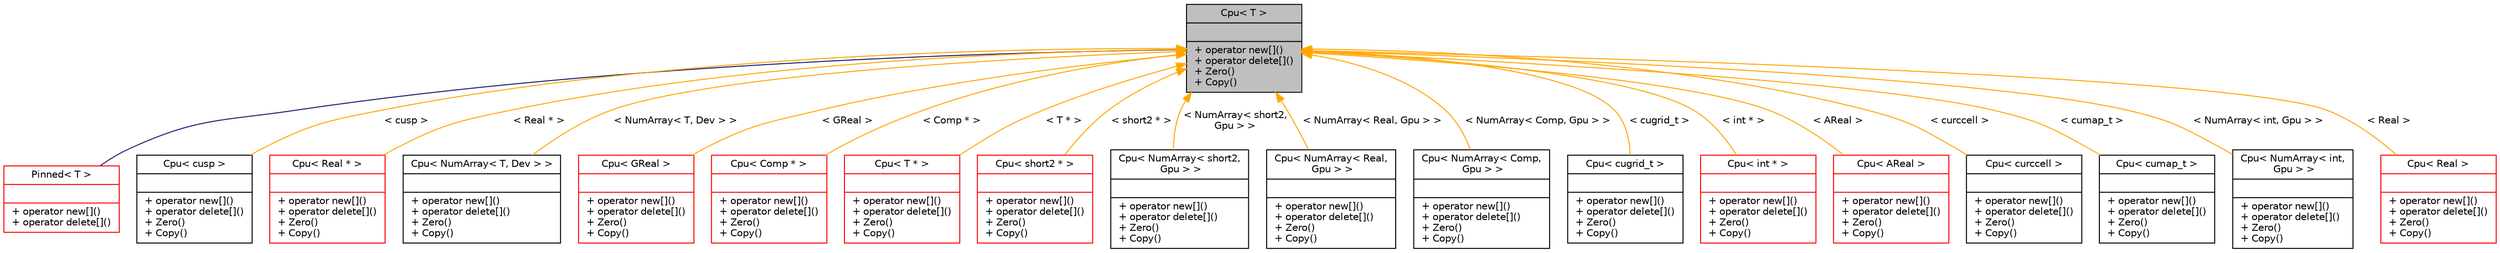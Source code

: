 digraph "Cpu&lt; T &gt;"
{
 // INTERACTIVE_SVG=YES
  bgcolor="transparent";
  edge [fontname="Helvetica",fontsize="10",labelfontname="Helvetica",labelfontsize="10"];
  node [fontname="Helvetica",fontsize="10",shape=record];
  Node0 [label="{Cpu\< T \>\n||+ operator new[]()\l+ operator delete[]()\l+ Zero()\l+ Copy()\l}",height=0.2,width=0.4,color="black", fillcolor="grey75", style="filled", fontcolor="black"];
  Node0 -> Node1 [dir="back",color="midnightblue",fontsize="10",style="solid",arrowtail="onormal",fontname="Helvetica"];
  Node1 [label="{Pinned\< T \>\n||+ operator new[]()\l+ operator delete[]()\l}",height=0.2,width=0.4,color="red",URL="$class_pinned.html"];
  Node0 -> Node10 [dir="back",color="orange",fontsize="10",style="solid",label=" \< cusp \>" ,fontname="Helvetica"];
  Node10 [label="{Cpu\< cusp \>\n||+ operator new[]()\l+ operator delete[]()\l+ Zero()\l+ Copy()\l}",height=0.2,width=0.4,color="black",URL="$class_cpu.html"];
  Node0 -> Node11 [dir="back",color="orange",fontsize="10",style="solid",label=" \< Real * \>" ,fontname="Helvetica"];
  Node11 [label="{Cpu\< Real * \>\n||+ operator new[]()\l+ operator delete[]()\l+ Zero()\l+ Copy()\l}",height=0.2,width=0.4,color="red",URL="$class_cpu.html"];
  Node0 -> Node12 [dir="back",color="orange",fontsize="10",style="solid",label=" \< NumArray\< T, Dev \> \>" ,fontname="Helvetica"];
  Node12 [label="{Cpu\< NumArray\< T, Dev \> \>\n||+ operator new[]()\l+ operator delete[]()\l+ Zero()\l+ Copy()\l}",height=0.2,width=0.4,color="black",URL="$class_cpu.html"];
  Node0 -> Node13 [dir="back",color="orange",fontsize="10",style="solid",label=" \< GReal \>" ,fontname="Helvetica"];
  Node13 [label="{Cpu\< GReal \>\n||+ operator new[]()\l+ operator delete[]()\l+ Zero()\l+ Copy()\l}",height=0.2,width=0.4,color="red",URL="$class_cpu.html"];
  Node0 -> Node14 [dir="back",color="orange",fontsize="10",style="solid",label=" \< Comp * \>" ,fontname="Helvetica"];
  Node14 [label="{Cpu\< Comp * \>\n||+ operator new[]()\l+ operator delete[]()\l+ Zero()\l+ Copy()\l}",height=0.2,width=0.4,color="red",URL="$class_cpu.html"];
  Node0 -> Node15 [dir="back",color="orange",fontsize="10",style="solid",label=" \< T * \>" ,fontname="Helvetica"];
  Node15 [label="{Cpu\< T * \>\n||+ operator new[]()\l+ operator delete[]()\l+ Zero()\l+ Copy()\l}",height=0.2,width=0.4,color="red",URL="$class_cpu.html"];
  Node0 -> Node16 [dir="back",color="orange",fontsize="10",style="solid",label=" \< short2 * \>" ,fontname="Helvetica"];
  Node16 [label="{Cpu\< short2 * \>\n||+ operator new[]()\l+ operator delete[]()\l+ Zero()\l+ Copy()\l}",height=0.2,width=0.4,color="red",URL="$class_cpu.html"];
  Node0 -> Node17 [dir="back",color="orange",fontsize="10",style="solid",label=" \< NumArray\< short2,\l Gpu \> \>" ,fontname="Helvetica"];
  Node17 [label="{Cpu\< NumArray\< short2,\l Gpu \> \>\n||+ operator new[]()\l+ operator delete[]()\l+ Zero()\l+ Copy()\l}",height=0.2,width=0.4,color="black",URL="$class_cpu.html"];
  Node0 -> Node18 [dir="back",color="orange",fontsize="10",style="solid",label=" \< NumArray\< Real, Gpu \> \>" ,fontname="Helvetica"];
  Node18 [label="{Cpu\< NumArray\< Real,\l Gpu \> \>\n||+ operator new[]()\l+ operator delete[]()\l+ Zero()\l+ Copy()\l}",height=0.2,width=0.4,color="black",URL="$class_cpu.html"];
  Node0 -> Node19 [dir="back",color="orange",fontsize="10",style="solid",label=" \< NumArray\< Comp, Gpu \> \>" ,fontname="Helvetica"];
  Node19 [label="{Cpu\< NumArray\< Comp,\l Gpu \> \>\n||+ operator new[]()\l+ operator delete[]()\l+ Zero()\l+ Copy()\l}",height=0.2,width=0.4,color="black",URL="$class_cpu.html"];
  Node0 -> Node20 [dir="back",color="orange",fontsize="10",style="solid",label=" \< cugrid_t \>" ,fontname="Helvetica"];
  Node20 [label="{Cpu\< cugrid_t \>\n||+ operator new[]()\l+ operator delete[]()\l+ Zero()\l+ Copy()\l}",height=0.2,width=0.4,color="black",URL="$class_cpu.html"];
  Node0 -> Node21 [dir="back",color="orange",fontsize="10",style="solid",label=" \< int * \>" ,fontname="Helvetica"];
  Node21 [label="{Cpu\< int * \>\n||+ operator new[]()\l+ operator delete[]()\l+ Zero()\l+ Copy()\l}",height=0.2,width=0.4,color="red",URL="$class_cpu.html"];
  Node0 -> Node22 [dir="back",color="orange",fontsize="10",style="solid",label=" \< AReal \>" ,fontname="Helvetica"];
  Node22 [label="{Cpu\< AReal \>\n||+ operator new[]()\l+ operator delete[]()\l+ Zero()\l+ Copy()\l}",height=0.2,width=0.4,color="red",URL="$class_cpu.html"];
  Node0 -> Node23 [dir="back",color="orange",fontsize="10",style="solid",label=" \< curccell \>" ,fontname="Helvetica"];
  Node23 [label="{Cpu\< curccell \>\n||+ operator new[]()\l+ operator delete[]()\l+ Zero()\l+ Copy()\l}",height=0.2,width=0.4,color="black",URL="$class_cpu.html"];
  Node0 -> Node24 [dir="back",color="orange",fontsize="10",style="solid",label=" \< cumap_t \>" ,fontname="Helvetica"];
  Node24 [label="{Cpu\< cumap_t \>\n||+ operator new[]()\l+ operator delete[]()\l+ Zero()\l+ Copy()\l}",height=0.2,width=0.4,color="black",URL="$class_cpu.html"];
  Node0 -> Node25 [dir="back",color="orange",fontsize="10",style="solid",label=" \< NumArray\< int, Gpu \> \>" ,fontname="Helvetica"];
  Node25 [label="{Cpu\< NumArray\< int,\l Gpu \> \>\n||+ operator new[]()\l+ operator delete[]()\l+ Zero()\l+ Copy()\l}",height=0.2,width=0.4,color="black",URL="$class_cpu.html"];
  Node0 -> Node26 [dir="back",color="orange",fontsize="10",style="solid",label=" \< Real \>" ,fontname="Helvetica"];
  Node26 [label="{Cpu\< Real \>\n||+ operator new[]()\l+ operator delete[]()\l+ Zero()\l+ Copy()\l}",height=0.2,width=0.4,color="red",URL="$class_cpu.html"];
}
